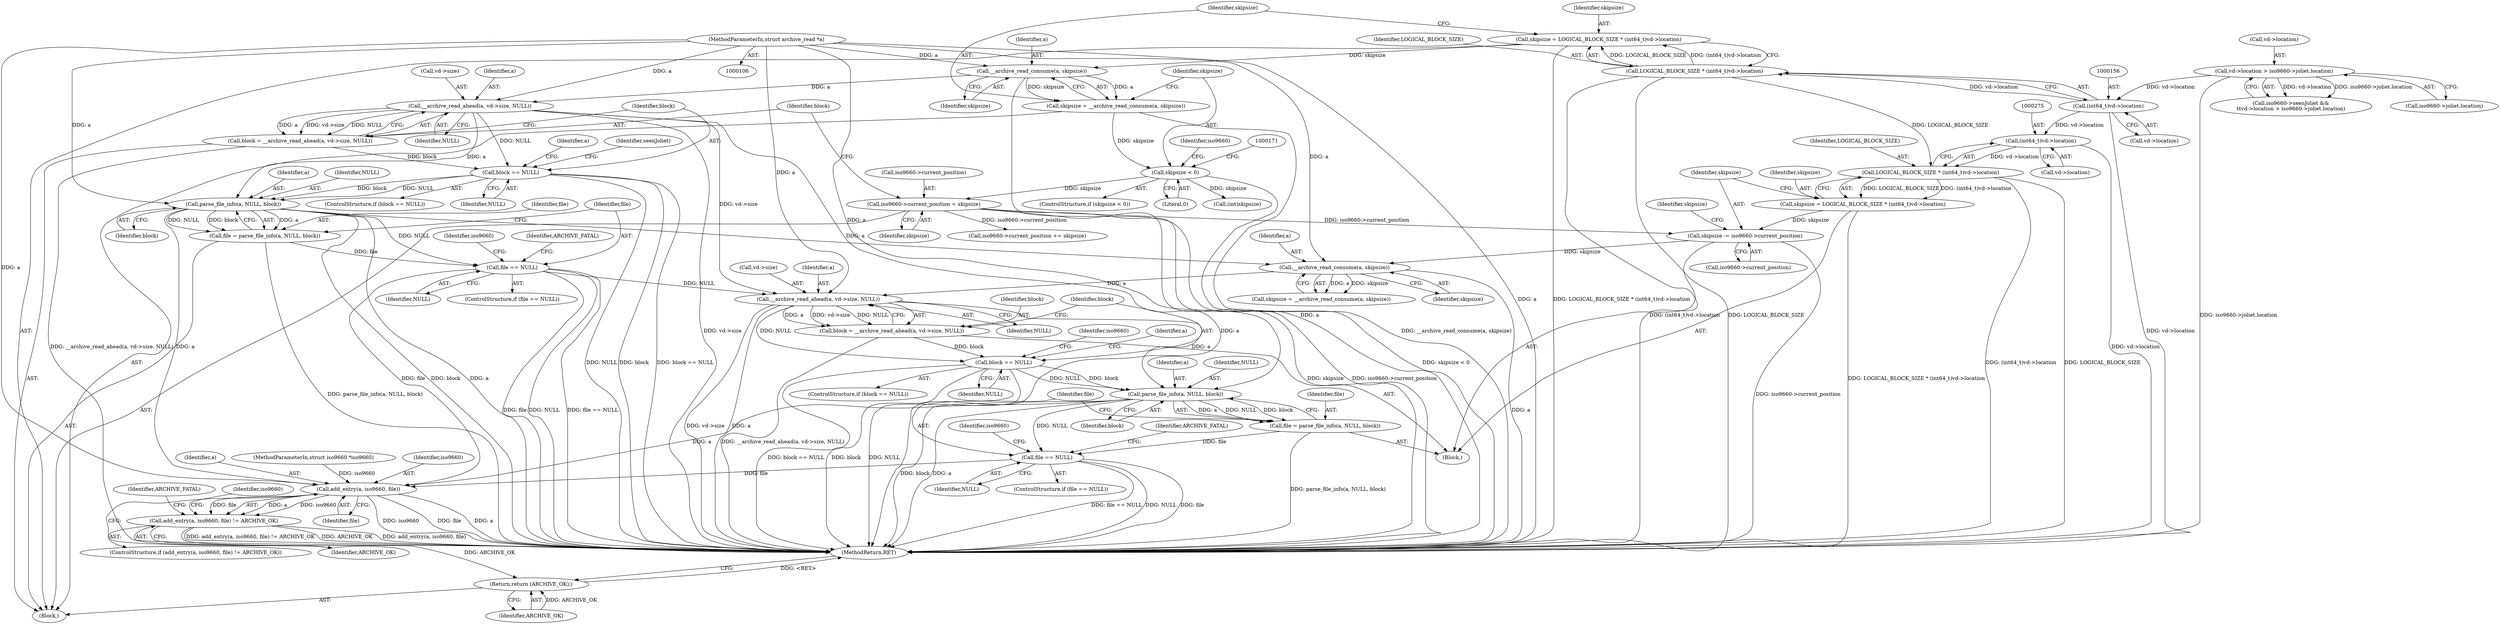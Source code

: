 digraph "0_libarchive_3ad08e01b4d253c66ae56414886089684155af22@API" {
"1000304" [label="(Call,__archive_read_ahead(a, vd->size, NULL))"];
"1000286" [label="(Call,__archive_read_consume(a, skipsize))"];
"1000212" [label="(Call,parse_file_info(a, NULL, block))"];
"1000180" [label="(Call,__archive_read_ahead(a, vd->size, NULL))"];
"1000162" [label="(Call,__archive_read_consume(a, skipsize))"];
"1000107" [label="(MethodParameterIn,struct archive_read *a)"];
"1000151" [label="(Call,skipsize = LOGICAL_BLOCK_SIZE * (int64_t)vd->location)"];
"1000153" [label="(Call,LOGICAL_BLOCK_SIZE * (int64_t)vd->location)"];
"1000155" [label="(Call,(int64_t)vd->location)"];
"1000136" [label="(Call,vd->location > iso9660->joliet.location)"];
"1000187" [label="(Call,block == NULL)"];
"1000178" [label="(Call,block = __archive_read_ahead(a, vd->size, NULL))"];
"1000279" [label="(Call,skipsize -= iso9660->current_position)"];
"1000173" [label="(Call,iso9660->current_position = skipsize)"];
"1000166" [label="(Call,skipsize < 0)"];
"1000160" [label="(Call,skipsize = __archive_read_consume(a, skipsize))"];
"1000270" [label="(Call,skipsize = LOGICAL_BLOCK_SIZE * (int64_t)vd->location)"];
"1000272" [label="(Call,LOGICAL_BLOCK_SIZE * (int64_t)vd->location)"];
"1000274" [label="(Call,(int64_t)vd->location)"];
"1000217" [label="(Call,file == NULL)"];
"1000210" [label="(Call,file = parse_file_info(a, NULL, block))"];
"1000302" [label="(Call,block = __archive_read_ahead(a, vd->size, NULL))"];
"1000311" [label="(Call,block == NULL)"];
"1000331" [label="(Call,parse_file_info(a, NULL, block))"];
"1000329" [label="(Call,file = parse_file_info(a, NULL, block))"];
"1000336" [label="(Call,file == NULL)"];
"1000348" [label="(Call,add_entry(a, iso9660, file))"];
"1000347" [label="(Call,add_entry(a, iso9660, file) != ARCHIVE_OK)"];
"1000374" [label="(Return,return (ARCHIVE_OK);)"];
"1000182" [label="(Call,vd->size)"];
"1000326" [label="(Identifier,iso9660)"];
"1000349" [label="(Identifier,a)"];
"1000311" [label="(Call,block == NULL)"];
"1000151" [label="(Call,skipsize = LOGICAL_BLOCK_SIZE * (int64_t)vd->location)"];
"1000186" [label="(ControlStructure,if (block == NULL))"];
"1000273" [label="(Identifier,LOGICAL_BLOCK_SIZE)"];
"1000212" [label="(Call,parse_file_info(a, NULL, block))"];
"1000137" [label="(Call,vd->location)"];
"1000270" [label="(Call,skipsize = LOGICAL_BLOCK_SIZE * (int64_t)vd->location)"];
"1000213" [label="(Identifier,a)"];
"1000210" [label="(Call,file = parse_file_info(a, NULL, block))"];
"1000219" [label="(Identifier,NULL)"];
"1000271" [label="(Identifier,skipsize)"];
"1000346" [label="(ControlStructure,if (add_entry(a, iso9660, file) != ARCHIVE_OK))"];
"1000211" [label="(Identifier,file)"];
"1000217" [label="(Call,file == NULL)"];
"1000178" [label="(Call,block = __archive_read_ahead(a, vd->size, NULL))"];
"1000162" [label="(Call,__archive_read_consume(a, skipsize))"];
"1000304" [label="(Call,__archive_read_ahead(a, vd->size, NULL))"];
"1000154" [label="(Identifier,LOGICAL_BLOCK_SIZE)"];
"1000179" [label="(Identifier,block)"];
"1000306" [label="(Call,vd->size)"];
"1000132" [label="(Call,iso9660->seenJoliet &&\n\t\tvd->location > iso9660->joliet.location)"];
"1000170" [label="(Call,(int)skipsize)"];
"1000313" [label="(Identifier,NULL)"];
"1000352" [label="(Identifier,ARCHIVE_OK)"];
"1000287" [label="(Identifier,a)"];
"1000334" [label="(Identifier,block)"];
"1000335" [label="(ControlStructure,if (file == NULL))"];
"1000177" [label="(Identifier,skipsize)"];
"1000297" [label="(Call,iso9660->current_position += skipsize)"];
"1000331" [label="(Call,parse_file_info(a, NULL, block))"];
"1000167" [label="(Identifier,skipsize)"];
"1000215" [label="(Identifier,block)"];
"1000109" [label="(Block,)"];
"1000189" [label="(Identifier,NULL)"];
"1000340" [label="(Identifier,ARCHIVE_FATAL)"];
"1000161" [label="(Identifier,skipsize)"];
"1000164" [label="(Identifier,skipsize)"];
"1000136" [label="(Call,vd->location > iso9660->joliet.location)"];
"1000309" [label="(Identifier,NULL)"];
"1000160" [label="(Call,skipsize = __archive_read_consume(a, skipsize))"];
"1000216" [label="(ControlStructure,if (file == NULL))"];
"1000375" [label="(Identifier,ARCHIVE_OK)"];
"1000168" [label="(Literal,0)"];
"1000272" [label="(Call,LOGICAL_BLOCK_SIZE * (int64_t)vd->location)"];
"1000263" [label="(Block,)"];
"1000288" [label="(Identifier,skipsize)"];
"1000343" [label="(Identifier,iso9660)"];
"1000310" [label="(ControlStructure,if (block == NULL))"];
"1000351" [label="(Identifier,file)"];
"1000318" [label="(Identifier,a)"];
"1000285" [label="(Identifier,skipsize)"];
"1000279" [label="(Call,skipsize -= iso9660->current_position)"];
"1000348" [label="(Call,add_entry(a, iso9660, file))"];
"1000175" [label="(Identifier,iso9660)"];
"1000224" [label="(Identifier,iso9660)"];
"1000330" [label="(Identifier,file)"];
"1000281" [label="(Call,iso9660->current_position)"];
"1000155" [label="(Call,(int64_t)vd->location)"];
"1000157" [label="(Call,vd->location)"];
"1000303" [label="(Identifier,block)"];
"1000305" [label="(Identifier,a)"];
"1000337" [label="(Identifier,file)"];
"1000108" [label="(MethodParameterIn,struct iso9660 *iso9660)"];
"1000354" [label="(Identifier,ARCHIVE_FATAL)"];
"1000376" [label="(MethodReturn,RET)"];
"1000153" [label="(Call,LOGICAL_BLOCK_SIZE * (int64_t)vd->location)"];
"1000107" [label="(MethodParameterIn,struct archive_read *a)"];
"1000347" [label="(Call,add_entry(a, iso9660, file) != ARCHIVE_OK)"];
"1000329" [label="(Call,file = parse_file_info(a, NULL, block))"];
"1000338" [label="(Identifier,NULL)"];
"1000274" [label="(Call,(int64_t)vd->location)"];
"1000280" [label="(Identifier,skipsize)"];
"1000152" [label="(Identifier,skipsize)"];
"1000174" [label="(Call,iso9660->current_position)"];
"1000276" [label="(Call,vd->location)"];
"1000336" [label="(Call,file == NULL)"];
"1000166" [label="(Call,skipsize < 0)"];
"1000188" [label="(Identifier,block)"];
"1000374" [label="(Return,return (ARCHIVE_OK);)"];
"1000221" [label="(Identifier,ARCHIVE_FATAL)"];
"1000194" [label="(Identifier,a)"];
"1000332" [label="(Identifier,a)"];
"1000180" [label="(Call,__archive_read_ahead(a, vd->size, NULL))"];
"1000284" [label="(Call,skipsize = __archive_read_consume(a, skipsize))"];
"1000140" [label="(Call,iso9660->joliet.location)"];
"1000165" [label="(ControlStructure,if (skipsize < 0))"];
"1000286" [label="(Call,__archive_read_consume(a, skipsize))"];
"1000214" [label="(Identifier,NULL)"];
"1000312" [label="(Identifier,block)"];
"1000187" [label="(Call,block == NULL)"];
"1000163" [label="(Identifier,a)"];
"1000350" [label="(Identifier,iso9660)"];
"1000201" [label="(Identifier,seenJoliet)"];
"1000357" [label="(Identifier,iso9660)"];
"1000173" [label="(Call,iso9660->current_position = skipsize)"];
"1000218" [label="(Identifier,file)"];
"1000333" [label="(Identifier,NULL)"];
"1000185" [label="(Identifier,NULL)"];
"1000302" [label="(Call,block = __archive_read_ahead(a, vd->size, NULL))"];
"1000181" [label="(Identifier,a)"];
"1000304" -> "1000302"  [label="AST: "];
"1000304" -> "1000309"  [label="CFG: "];
"1000305" -> "1000304"  [label="AST: "];
"1000306" -> "1000304"  [label="AST: "];
"1000309" -> "1000304"  [label="AST: "];
"1000302" -> "1000304"  [label="CFG: "];
"1000304" -> "1000376"  [label="DDG: a"];
"1000304" -> "1000376"  [label="DDG: vd->size"];
"1000304" -> "1000302"  [label="DDG: a"];
"1000304" -> "1000302"  [label="DDG: vd->size"];
"1000304" -> "1000302"  [label="DDG: NULL"];
"1000286" -> "1000304"  [label="DDG: a"];
"1000107" -> "1000304"  [label="DDG: a"];
"1000180" -> "1000304"  [label="DDG: vd->size"];
"1000217" -> "1000304"  [label="DDG: NULL"];
"1000304" -> "1000311"  [label="DDG: NULL"];
"1000304" -> "1000331"  [label="DDG: a"];
"1000286" -> "1000284"  [label="AST: "];
"1000286" -> "1000288"  [label="CFG: "];
"1000287" -> "1000286"  [label="AST: "];
"1000288" -> "1000286"  [label="AST: "];
"1000284" -> "1000286"  [label="CFG: "];
"1000286" -> "1000376"  [label="DDG: a"];
"1000286" -> "1000284"  [label="DDG: a"];
"1000286" -> "1000284"  [label="DDG: skipsize"];
"1000212" -> "1000286"  [label="DDG: a"];
"1000107" -> "1000286"  [label="DDG: a"];
"1000279" -> "1000286"  [label="DDG: skipsize"];
"1000212" -> "1000210"  [label="AST: "];
"1000212" -> "1000215"  [label="CFG: "];
"1000213" -> "1000212"  [label="AST: "];
"1000214" -> "1000212"  [label="AST: "];
"1000215" -> "1000212"  [label="AST: "];
"1000210" -> "1000212"  [label="CFG: "];
"1000212" -> "1000376"  [label="DDG: a"];
"1000212" -> "1000376"  [label="DDG: block"];
"1000212" -> "1000210"  [label="DDG: a"];
"1000212" -> "1000210"  [label="DDG: NULL"];
"1000212" -> "1000210"  [label="DDG: block"];
"1000180" -> "1000212"  [label="DDG: a"];
"1000107" -> "1000212"  [label="DDG: a"];
"1000187" -> "1000212"  [label="DDG: NULL"];
"1000187" -> "1000212"  [label="DDG: block"];
"1000212" -> "1000217"  [label="DDG: NULL"];
"1000212" -> "1000348"  [label="DDG: a"];
"1000180" -> "1000178"  [label="AST: "];
"1000180" -> "1000185"  [label="CFG: "];
"1000181" -> "1000180"  [label="AST: "];
"1000182" -> "1000180"  [label="AST: "];
"1000185" -> "1000180"  [label="AST: "];
"1000178" -> "1000180"  [label="CFG: "];
"1000180" -> "1000376"  [label="DDG: vd->size"];
"1000180" -> "1000376"  [label="DDG: a"];
"1000180" -> "1000178"  [label="DDG: a"];
"1000180" -> "1000178"  [label="DDG: vd->size"];
"1000180" -> "1000178"  [label="DDG: NULL"];
"1000162" -> "1000180"  [label="DDG: a"];
"1000107" -> "1000180"  [label="DDG: a"];
"1000180" -> "1000187"  [label="DDG: NULL"];
"1000162" -> "1000160"  [label="AST: "];
"1000162" -> "1000164"  [label="CFG: "];
"1000163" -> "1000162"  [label="AST: "];
"1000164" -> "1000162"  [label="AST: "];
"1000160" -> "1000162"  [label="CFG: "];
"1000162" -> "1000376"  [label="DDG: a"];
"1000162" -> "1000160"  [label="DDG: a"];
"1000162" -> "1000160"  [label="DDG: skipsize"];
"1000107" -> "1000162"  [label="DDG: a"];
"1000151" -> "1000162"  [label="DDG: skipsize"];
"1000107" -> "1000106"  [label="AST: "];
"1000107" -> "1000376"  [label="DDG: a"];
"1000107" -> "1000331"  [label="DDG: a"];
"1000107" -> "1000348"  [label="DDG: a"];
"1000151" -> "1000109"  [label="AST: "];
"1000151" -> "1000153"  [label="CFG: "];
"1000152" -> "1000151"  [label="AST: "];
"1000153" -> "1000151"  [label="AST: "];
"1000161" -> "1000151"  [label="CFG: "];
"1000151" -> "1000376"  [label="DDG: LOGICAL_BLOCK_SIZE * (int64_t)vd->location"];
"1000153" -> "1000151"  [label="DDG: LOGICAL_BLOCK_SIZE"];
"1000153" -> "1000151"  [label="DDG: (int64_t)vd->location"];
"1000153" -> "1000155"  [label="CFG: "];
"1000154" -> "1000153"  [label="AST: "];
"1000155" -> "1000153"  [label="AST: "];
"1000153" -> "1000376"  [label="DDG: (int64_t)vd->location"];
"1000153" -> "1000376"  [label="DDG: LOGICAL_BLOCK_SIZE"];
"1000155" -> "1000153"  [label="DDG: vd->location"];
"1000153" -> "1000272"  [label="DDG: LOGICAL_BLOCK_SIZE"];
"1000155" -> "1000157"  [label="CFG: "];
"1000156" -> "1000155"  [label="AST: "];
"1000157" -> "1000155"  [label="AST: "];
"1000155" -> "1000376"  [label="DDG: vd->location"];
"1000136" -> "1000155"  [label="DDG: vd->location"];
"1000155" -> "1000274"  [label="DDG: vd->location"];
"1000136" -> "1000132"  [label="AST: "];
"1000136" -> "1000140"  [label="CFG: "];
"1000137" -> "1000136"  [label="AST: "];
"1000140" -> "1000136"  [label="AST: "];
"1000132" -> "1000136"  [label="CFG: "];
"1000136" -> "1000376"  [label="DDG: iso9660->joliet.location"];
"1000136" -> "1000132"  [label="DDG: vd->location"];
"1000136" -> "1000132"  [label="DDG: iso9660->joliet.location"];
"1000187" -> "1000186"  [label="AST: "];
"1000187" -> "1000189"  [label="CFG: "];
"1000188" -> "1000187"  [label="AST: "];
"1000189" -> "1000187"  [label="AST: "];
"1000194" -> "1000187"  [label="CFG: "];
"1000201" -> "1000187"  [label="CFG: "];
"1000187" -> "1000376"  [label="DDG: block"];
"1000187" -> "1000376"  [label="DDG: block == NULL"];
"1000187" -> "1000376"  [label="DDG: NULL"];
"1000178" -> "1000187"  [label="DDG: block"];
"1000178" -> "1000109"  [label="AST: "];
"1000179" -> "1000178"  [label="AST: "];
"1000188" -> "1000178"  [label="CFG: "];
"1000178" -> "1000376"  [label="DDG: __archive_read_ahead(a, vd->size, NULL)"];
"1000279" -> "1000263"  [label="AST: "];
"1000279" -> "1000281"  [label="CFG: "];
"1000280" -> "1000279"  [label="AST: "];
"1000281" -> "1000279"  [label="AST: "];
"1000285" -> "1000279"  [label="CFG: "];
"1000279" -> "1000376"  [label="DDG: iso9660->current_position"];
"1000173" -> "1000279"  [label="DDG: iso9660->current_position"];
"1000270" -> "1000279"  [label="DDG: skipsize"];
"1000173" -> "1000109"  [label="AST: "];
"1000173" -> "1000177"  [label="CFG: "];
"1000174" -> "1000173"  [label="AST: "];
"1000177" -> "1000173"  [label="AST: "];
"1000179" -> "1000173"  [label="CFG: "];
"1000173" -> "1000376"  [label="DDG: skipsize"];
"1000173" -> "1000376"  [label="DDG: iso9660->current_position"];
"1000166" -> "1000173"  [label="DDG: skipsize"];
"1000173" -> "1000297"  [label="DDG: iso9660->current_position"];
"1000166" -> "1000165"  [label="AST: "];
"1000166" -> "1000168"  [label="CFG: "];
"1000167" -> "1000166"  [label="AST: "];
"1000168" -> "1000166"  [label="AST: "];
"1000171" -> "1000166"  [label="CFG: "];
"1000175" -> "1000166"  [label="CFG: "];
"1000166" -> "1000376"  [label="DDG: skipsize < 0"];
"1000160" -> "1000166"  [label="DDG: skipsize"];
"1000166" -> "1000170"  [label="DDG: skipsize"];
"1000160" -> "1000109"  [label="AST: "];
"1000161" -> "1000160"  [label="AST: "];
"1000167" -> "1000160"  [label="CFG: "];
"1000160" -> "1000376"  [label="DDG: __archive_read_consume(a, skipsize)"];
"1000270" -> "1000263"  [label="AST: "];
"1000270" -> "1000272"  [label="CFG: "];
"1000271" -> "1000270"  [label="AST: "];
"1000272" -> "1000270"  [label="AST: "];
"1000280" -> "1000270"  [label="CFG: "];
"1000270" -> "1000376"  [label="DDG: LOGICAL_BLOCK_SIZE * (int64_t)vd->location"];
"1000272" -> "1000270"  [label="DDG: LOGICAL_BLOCK_SIZE"];
"1000272" -> "1000270"  [label="DDG: (int64_t)vd->location"];
"1000272" -> "1000274"  [label="CFG: "];
"1000273" -> "1000272"  [label="AST: "];
"1000274" -> "1000272"  [label="AST: "];
"1000272" -> "1000376"  [label="DDG: (int64_t)vd->location"];
"1000272" -> "1000376"  [label="DDG: LOGICAL_BLOCK_SIZE"];
"1000274" -> "1000272"  [label="DDG: vd->location"];
"1000274" -> "1000276"  [label="CFG: "];
"1000275" -> "1000274"  [label="AST: "];
"1000276" -> "1000274"  [label="AST: "];
"1000274" -> "1000376"  [label="DDG: vd->location"];
"1000217" -> "1000216"  [label="AST: "];
"1000217" -> "1000219"  [label="CFG: "];
"1000218" -> "1000217"  [label="AST: "];
"1000219" -> "1000217"  [label="AST: "];
"1000221" -> "1000217"  [label="CFG: "];
"1000224" -> "1000217"  [label="CFG: "];
"1000217" -> "1000376"  [label="DDG: NULL"];
"1000217" -> "1000376"  [label="DDG: file == NULL"];
"1000217" -> "1000376"  [label="DDG: file"];
"1000210" -> "1000217"  [label="DDG: file"];
"1000217" -> "1000348"  [label="DDG: file"];
"1000210" -> "1000109"  [label="AST: "];
"1000211" -> "1000210"  [label="AST: "];
"1000218" -> "1000210"  [label="CFG: "];
"1000210" -> "1000376"  [label="DDG: parse_file_info(a, NULL, block)"];
"1000302" -> "1000263"  [label="AST: "];
"1000303" -> "1000302"  [label="AST: "];
"1000312" -> "1000302"  [label="CFG: "];
"1000302" -> "1000376"  [label="DDG: __archive_read_ahead(a, vd->size, NULL)"];
"1000302" -> "1000311"  [label="DDG: block"];
"1000311" -> "1000310"  [label="AST: "];
"1000311" -> "1000313"  [label="CFG: "];
"1000312" -> "1000311"  [label="AST: "];
"1000313" -> "1000311"  [label="AST: "];
"1000318" -> "1000311"  [label="CFG: "];
"1000326" -> "1000311"  [label="CFG: "];
"1000311" -> "1000376"  [label="DDG: block"];
"1000311" -> "1000376"  [label="DDG: NULL"];
"1000311" -> "1000376"  [label="DDG: block == NULL"];
"1000311" -> "1000331"  [label="DDG: NULL"];
"1000311" -> "1000331"  [label="DDG: block"];
"1000331" -> "1000329"  [label="AST: "];
"1000331" -> "1000334"  [label="CFG: "];
"1000332" -> "1000331"  [label="AST: "];
"1000333" -> "1000331"  [label="AST: "];
"1000334" -> "1000331"  [label="AST: "];
"1000329" -> "1000331"  [label="CFG: "];
"1000331" -> "1000376"  [label="DDG: block"];
"1000331" -> "1000376"  [label="DDG: a"];
"1000331" -> "1000329"  [label="DDG: a"];
"1000331" -> "1000329"  [label="DDG: NULL"];
"1000331" -> "1000329"  [label="DDG: block"];
"1000331" -> "1000336"  [label="DDG: NULL"];
"1000331" -> "1000348"  [label="DDG: a"];
"1000329" -> "1000263"  [label="AST: "];
"1000330" -> "1000329"  [label="AST: "];
"1000337" -> "1000329"  [label="CFG: "];
"1000329" -> "1000376"  [label="DDG: parse_file_info(a, NULL, block)"];
"1000329" -> "1000336"  [label="DDG: file"];
"1000336" -> "1000335"  [label="AST: "];
"1000336" -> "1000338"  [label="CFG: "];
"1000337" -> "1000336"  [label="AST: "];
"1000338" -> "1000336"  [label="AST: "];
"1000340" -> "1000336"  [label="CFG: "];
"1000343" -> "1000336"  [label="CFG: "];
"1000336" -> "1000376"  [label="DDG: file == NULL"];
"1000336" -> "1000376"  [label="DDG: NULL"];
"1000336" -> "1000376"  [label="DDG: file"];
"1000336" -> "1000348"  [label="DDG: file"];
"1000348" -> "1000347"  [label="AST: "];
"1000348" -> "1000351"  [label="CFG: "];
"1000349" -> "1000348"  [label="AST: "];
"1000350" -> "1000348"  [label="AST: "];
"1000351" -> "1000348"  [label="AST: "];
"1000352" -> "1000348"  [label="CFG: "];
"1000348" -> "1000376"  [label="DDG: file"];
"1000348" -> "1000376"  [label="DDG: a"];
"1000348" -> "1000376"  [label="DDG: iso9660"];
"1000348" -> "1000347"  [label="DDG: a"];
"1000348" -> "1000347"  [label="DDG: iso9660"];
"1000348" -> "1000347"  [label="DDG: file"];
"1000108" -> "1000348"  [label="DDG: iso9660"];
"1000347" -> "1000346"  [label="AST: "];
"1000347" -> "1000352"  [label="CFG: "];
"1000352" -> "1000347"  [label="AST: "];
"1000354" -> "1000347"  [label="CFG: "];
"1000357" -> "1000347"  [label="CFG: "];
"1000347" -> "1000376"  [label="DDG: add_entry(a, iso9660, file)"];
"1000347" -> "1000376"  [label="DDG: add_entry(a, iso9660, file) != ARCHIVE_OK"];
"1000347" -> "1000376"  [label="DDG: ARCHIVE_OK"];
"1000347" -> "1000374"  [label="DDG: ARCHIVE_OK"];
"1000374" -> "1000109"  [label="AST: "];
"1000374" -> "1000375"  [label="CFG: "];
"1000375" -> "1000374"  [label="AST: "];
"1000376" -> "1000374"  [label="CFG: "];
"1000374" -> "1000376"  [label="DDG: <RET>"];
"1000375" -> "1000374"  [label="DDG: ARCHIVE_OK"];
}
